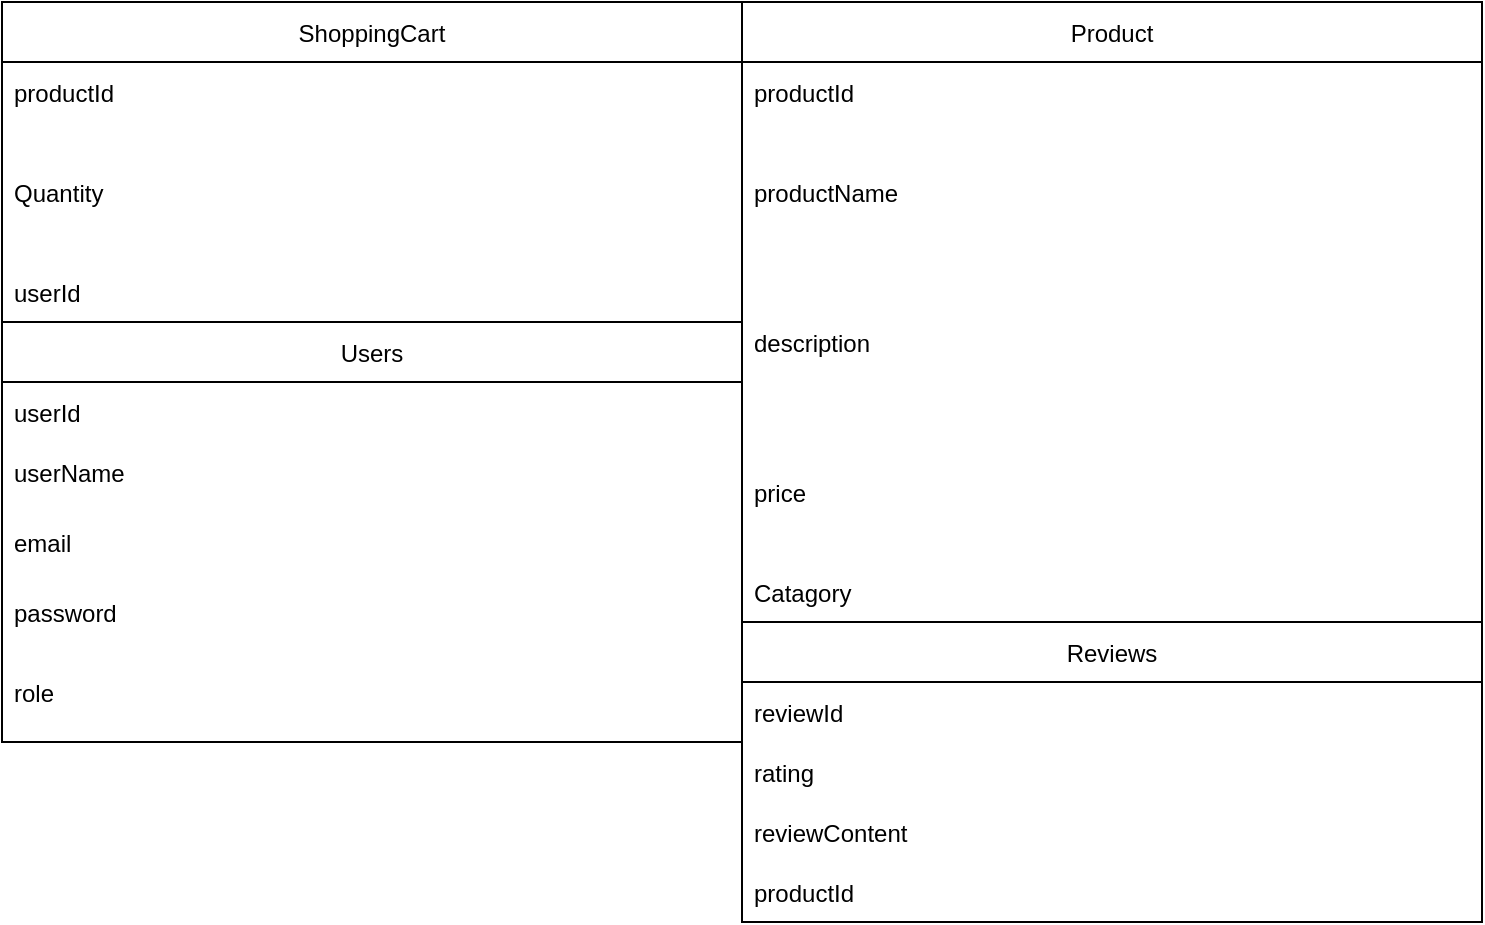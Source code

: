 <mxfile version="15.9.1" type="device"><diagram id="3UKn0pJOcMgI-lhJEsPp" name="Page-1"><mxGraphModel dx="946" dy="618" grid="1" gridSize="10" guides="1" tooltips="1" connect="1" arrows="1" fold="1" page="1" pageScale="1" pageWidth="850" pageHeight="1100" math="0" shadow="0"><root><mxCell id="0"/><mxCell id="1" parent="0"/><mxCell id="xUhtbKnH_uIVqVrVoiNd-19" value="ShoppingCart" style="swimlane;fontStyle=0;childLayout=stackLayout;horizontal=1;startSize=30;horizontalStack=0;resizeParent=1;resizeParentMax=0;resizeLast=0;collapsible=1;marginBottom=0;" vertex="1" parent="1"><mxGeometry x="20" y="20" width="370" height="160" as="geometry"/></mxCell><mxCell id="xUhtbKnH_uIVqVrVoiNd-20" value="productId" style="text;strokeColor=none;fillColor=none;align=left;verticalAlign=middle;spacingLeft=4;spacingRight=4;overflow=hidden;points=[[0,0.5],[1,0.5]];portConstraint=eastwest;rotatable=0;" vertex="1" parent="xUhtbKnH_uIVqVrVoiNd-19"><mxGeometry y="30" width="370" height="30" as="geometry"/></mxCell><mxCell id="xUhtbKnH_uIVqVrVoiNd-22" value="Quantity" style="text;strokeColor=none;fillColor=none;align=left;verticalAlign=middle;spacingLeft=4;spacingRight=4;overflow=hidden;points=[[0,0.5],[1,0.5]];portConstraint=eastwest;rotatable=0;" vertex="1" parent="xUhtbKnH_uIVqVrVoiNd-19"><mxGeometry y="60" width="370" height="70" as="geometry"/></mxCell><mxCell id="xUhtbKnH_uIVqVrVoiNd-23" value="userId" style="text;strokeColor=none;fillColor=none;align=left;verticalAlign=middle;spacingLeft=4;spacingRight=4;overflow=hidden;points=[[0,0.5],[1,0.5]];portConstraint=eastwest;rotatable=0;" vertex="1" parent="xUhtbKnH_uIVqVrVoiNd-19"><mxGeometry y="130" width="370" height="30" as="geometry"/></mxCell><mxCell id="xUhtbKnH_uIVqVrVoiNd-24" value="Product" style="swimlane;fontStyle=0;childLayout=stackLayout;horizontal=1;startSize=30;horizontalStack=0;resizeParent=1;resizeParentMax=0;resizeLast=0;collapsible=1;marginBottom=0;" vertex="1" parent="1"><mxGeometry x="390" y="20" width="370" height="310" as="geometry"/></mxCell><mxCell id="xUhtbKnH_uIVqVrVoiNd-25" value="productId" style="text;strokeColor=none;fillColor=none;align=left;verticalAlign=middle;spacingLeft=4;spacingRight=4;overflow=hidden;points=[[0,0.5],[1,0.5]];portConstraint=eastwest;rotatable=0;" vertex="1" parent="xUhtbKnH_uIVqVrVoiNd-24"><mxGeometry y="30" width="370" height="30" as="geometry"/></mxCell><mxCell id="xUhtbKnH_uIVqVrVoiNd-26" value="productName" style="text;strokeColor=none;fillColor=none;align=left;verticalAlign=middle;spacingLeft=4;spacingRight=4;overflow=hidden;points=[[0,0.5],[1,0.5]];portConstraint=eastwest;rotatable=0;" vertex="1" parent="xUhtbKnH_uIVqVrVoiNd-24"><mxGeometry y="60" width="370" height="70" as="geometry"/></mxCell><mxCell id="xUhtbKnH_uIVqVrVoiNd-27" value="description" style="text;strokeColor=none;fillColor=none;align=left;verticalAlign=middle;spacingLeft=4;spacingRight=4;overflow=hidden;points=[[0,0.5],[1,0.5]];portConstraint=eastwest;rotatable=0;" vertex="1" parent="xUhtbKnH_uIVqVrVoiNd-24"><mxGeometry y="130" width="370" height="80" as="geometry"/></mxCell><mxCell id="xUhtbKnH_uIVqVrVoiNd-28" value="price" style="text;strokeColor=none;fillColor=none;align=left;verticalAlign=middle;spacingLeft=4;spacingRight=4;overflow=hidden;points=[[0,0.5],[1,0.5]];portConstraint=eastwest;rotatable=0;" vertex="1" parent="xUhtbKnH_uIVqVrVoiNd-24"><mxGeometry y="210" width="370" height="70" as="geometry"/></mxCell><mxCell id="xUhtbKnH_uIVqVrVoiNd-40" value="Catagory" style="text;strokeColor=none;fillColor=none;align=left;verticalAlign=middle;spacingLeft=4;spacingRight=4;overflow=hidden;points=[[0,0.5],[1,0.5]];portConstraint=eastwest;rotatable=0;" vertex="1" parent="xUhtbKnH_uIVqVrVoiNd-24"><mxGeometry y="280" width="370" height="30" as="geometry"/></mxCell><mxCell id="xUhtbKnH_uIVqVrVoiNd-29" value="Users" style="swimlane;fontStyle=0;childLayout=stackLayout;horizontal=1;startSize=30;horizontalStack=0;resizeParent=1;resizeParentMax=0;resizeLast=0;collapsible=1;marginBottom=0;" vertex="1" parent="1"><mxGeometry x="20" y="180" width="370" height="210" as="geometry"/></mxCell><mxCell id="xUhtbKnH_uIVqVrVoiNd-30" value="userId" style="text;strokeColor=none;fillColor=none;align=left;verticalAlign=middle;spacingLeft=4;spacingRight=4;overflow=hidden;points=[[0,0.5],[1,0.5]];portConstraint=eastwest;rotatable=0;" vertex="1" parent="xUhtbKnH_uIVqVrVoiNd-29"><mxGeometry y="30" width="370" height="30" as="geometry"/></mxCell><mxCell id="xUhtbKnH_uIVqVrVoiNd-31" value="userName" style="text;strokeColor=none;fillColor=none;align=left;verticalAlign=middle;spacingLeft=4;spacingRight=4;overflow=hidden;points=[[0,0.5],[1,0.5]];portConstraint=eastwest;rotatable=0;" vertex="1" parent="xUhtbKnH_uIVqVrVoiNd-29"><mxGeometry y="60" width="370" height="30" as="geometry"/></mxCell><mxCell id="xUhtbKnH_uIVqVrVoiNd-32" value="email" style="text;strokeColor=none;fillColor=none;align=left;verticalAlign=middle;spacingLeft=4;spacingRight=4;overflow=hidden;points=[[0,0.5],[1,0.5]];portConstraint=eastwest;rotatable=0;" vertex="1" parent="xUhtbKnH_uIVqVrVoiNd-29"><mxGeometry y="90" width="370" height="40" as="geometry"/></mxCell><mxCell id="xUhtbKnH_uIVqVrVoiNd-33" value="password" style="text;strokeColor=none;fillColor=none;align=left;verticalAlign=middle;spacingLeft=4;spacingRight=4;overflow=hidden;points=[[0,0.5],[1,0.5]];portConstraint=eastwest;rotatable=0;" vertex="1" parent="xUhtbKnH_uIVqVrVoiNd-29"><mxGeometry y="130" width="370" height="30" as="geometry"/></mxCell><mxCell id="xUhtbKnH_uIVqVrVoiNd-38" value="role" style="text;strokeColor=none;fillColor=none;align=left;verticalAlign=middle;spacingLeft=4;spacingRight=4;overflow=hidden;points=[[0,0.5],[1,0.5]];portConstraint=eastwest;rotatable=0;" vertex="1" parent="xUhtbKnH_uIVqVrVoiNd-29"><mxGeometry y="160" width="370" height="50" as="geometry"/></mxCell><mxCell id="xUhtbKnH_uIVqVrVoiNd-41" value="Reviews" style="swimlane;fontStyle=0;childLayout=stackLayout;horizontal=1;startSize=30;horizontalStack=0;resizeParent=1;resizeParentMax=0;resizeLast=0;collapsible=1;marginBottom=0;" vertex="1" parent="1"><mxGeometry x="390" y="330" width="370" height="150" as="geometry"/></mxCell><mxCell id="xUhtbKnH_uIVqVrVoiNd-42" value="reviewId" style="text;strokeColor=none;fillColor=none;align=left;verticalAlign=middle;spacingLeft=4;spacingRight=4;overflow=hidden;points=[[0,0.5],[1,0.5]];portConstraint=eastwest;rotatable=0;" vertex="1" parent="xUhtbKnH_uIVqVrVoiNd-41"><mxGeometry y="30" width="370" height="30" as="geometry"/></mxCell><mxCell id="xUhtbKnH_uIVqVrVoiNd-43" value="rating" style="text;strokeColor=none;fillColor=none;align=left;verticalAlign=middle;spacingLeft=4;spacingRight=4;overflow=hidden;points=[[0,0.5],[1,0.5]];portConstraint=eastwest;rotatable=0;" vertex="1" parent="xUhtbKnH_uIVqVrVoiNd-41"><mxGeometry y="60" width="370" height="30" as="geometry"/></mxCell><mxCell id="xUhtbKnH_uIVqVrVoiNd-44" value="reviewContent" style="text;strokeColor=none;fillColor=none;align=left;verticalAlign=middle;spacingLeft=4;spacingRight=4;overflow=hidden;points=[[0,0.5],[1,0.5]];portConstraint=eastwest;rotatable=0;" vertex="1" parent="xUhtbKnH_uIVqVrVoiNd-41"><mxGeometry y="90" width="370" height="30" as="geometry"/></mxCell><mxCell id="xUhtbKnH_uIVqVrVoiNd-45" value="productId" style="text;strokeColor=none;fillColor=none;align=left;verticalAlign=middle;spacingLeft=4;spacingRight=4;overflow=hidden;points=[[0,0.5],[1,0.5]];portConstraint=eastwest;rotatable=0;" vertex="1" parent="xUhtbKnH_uIVqVrVoiNd-41"><mxGeometry y="120" width="370" height="30" as="geometry"/></mxCell></root></mxGraphModel></diagram></mxfile>